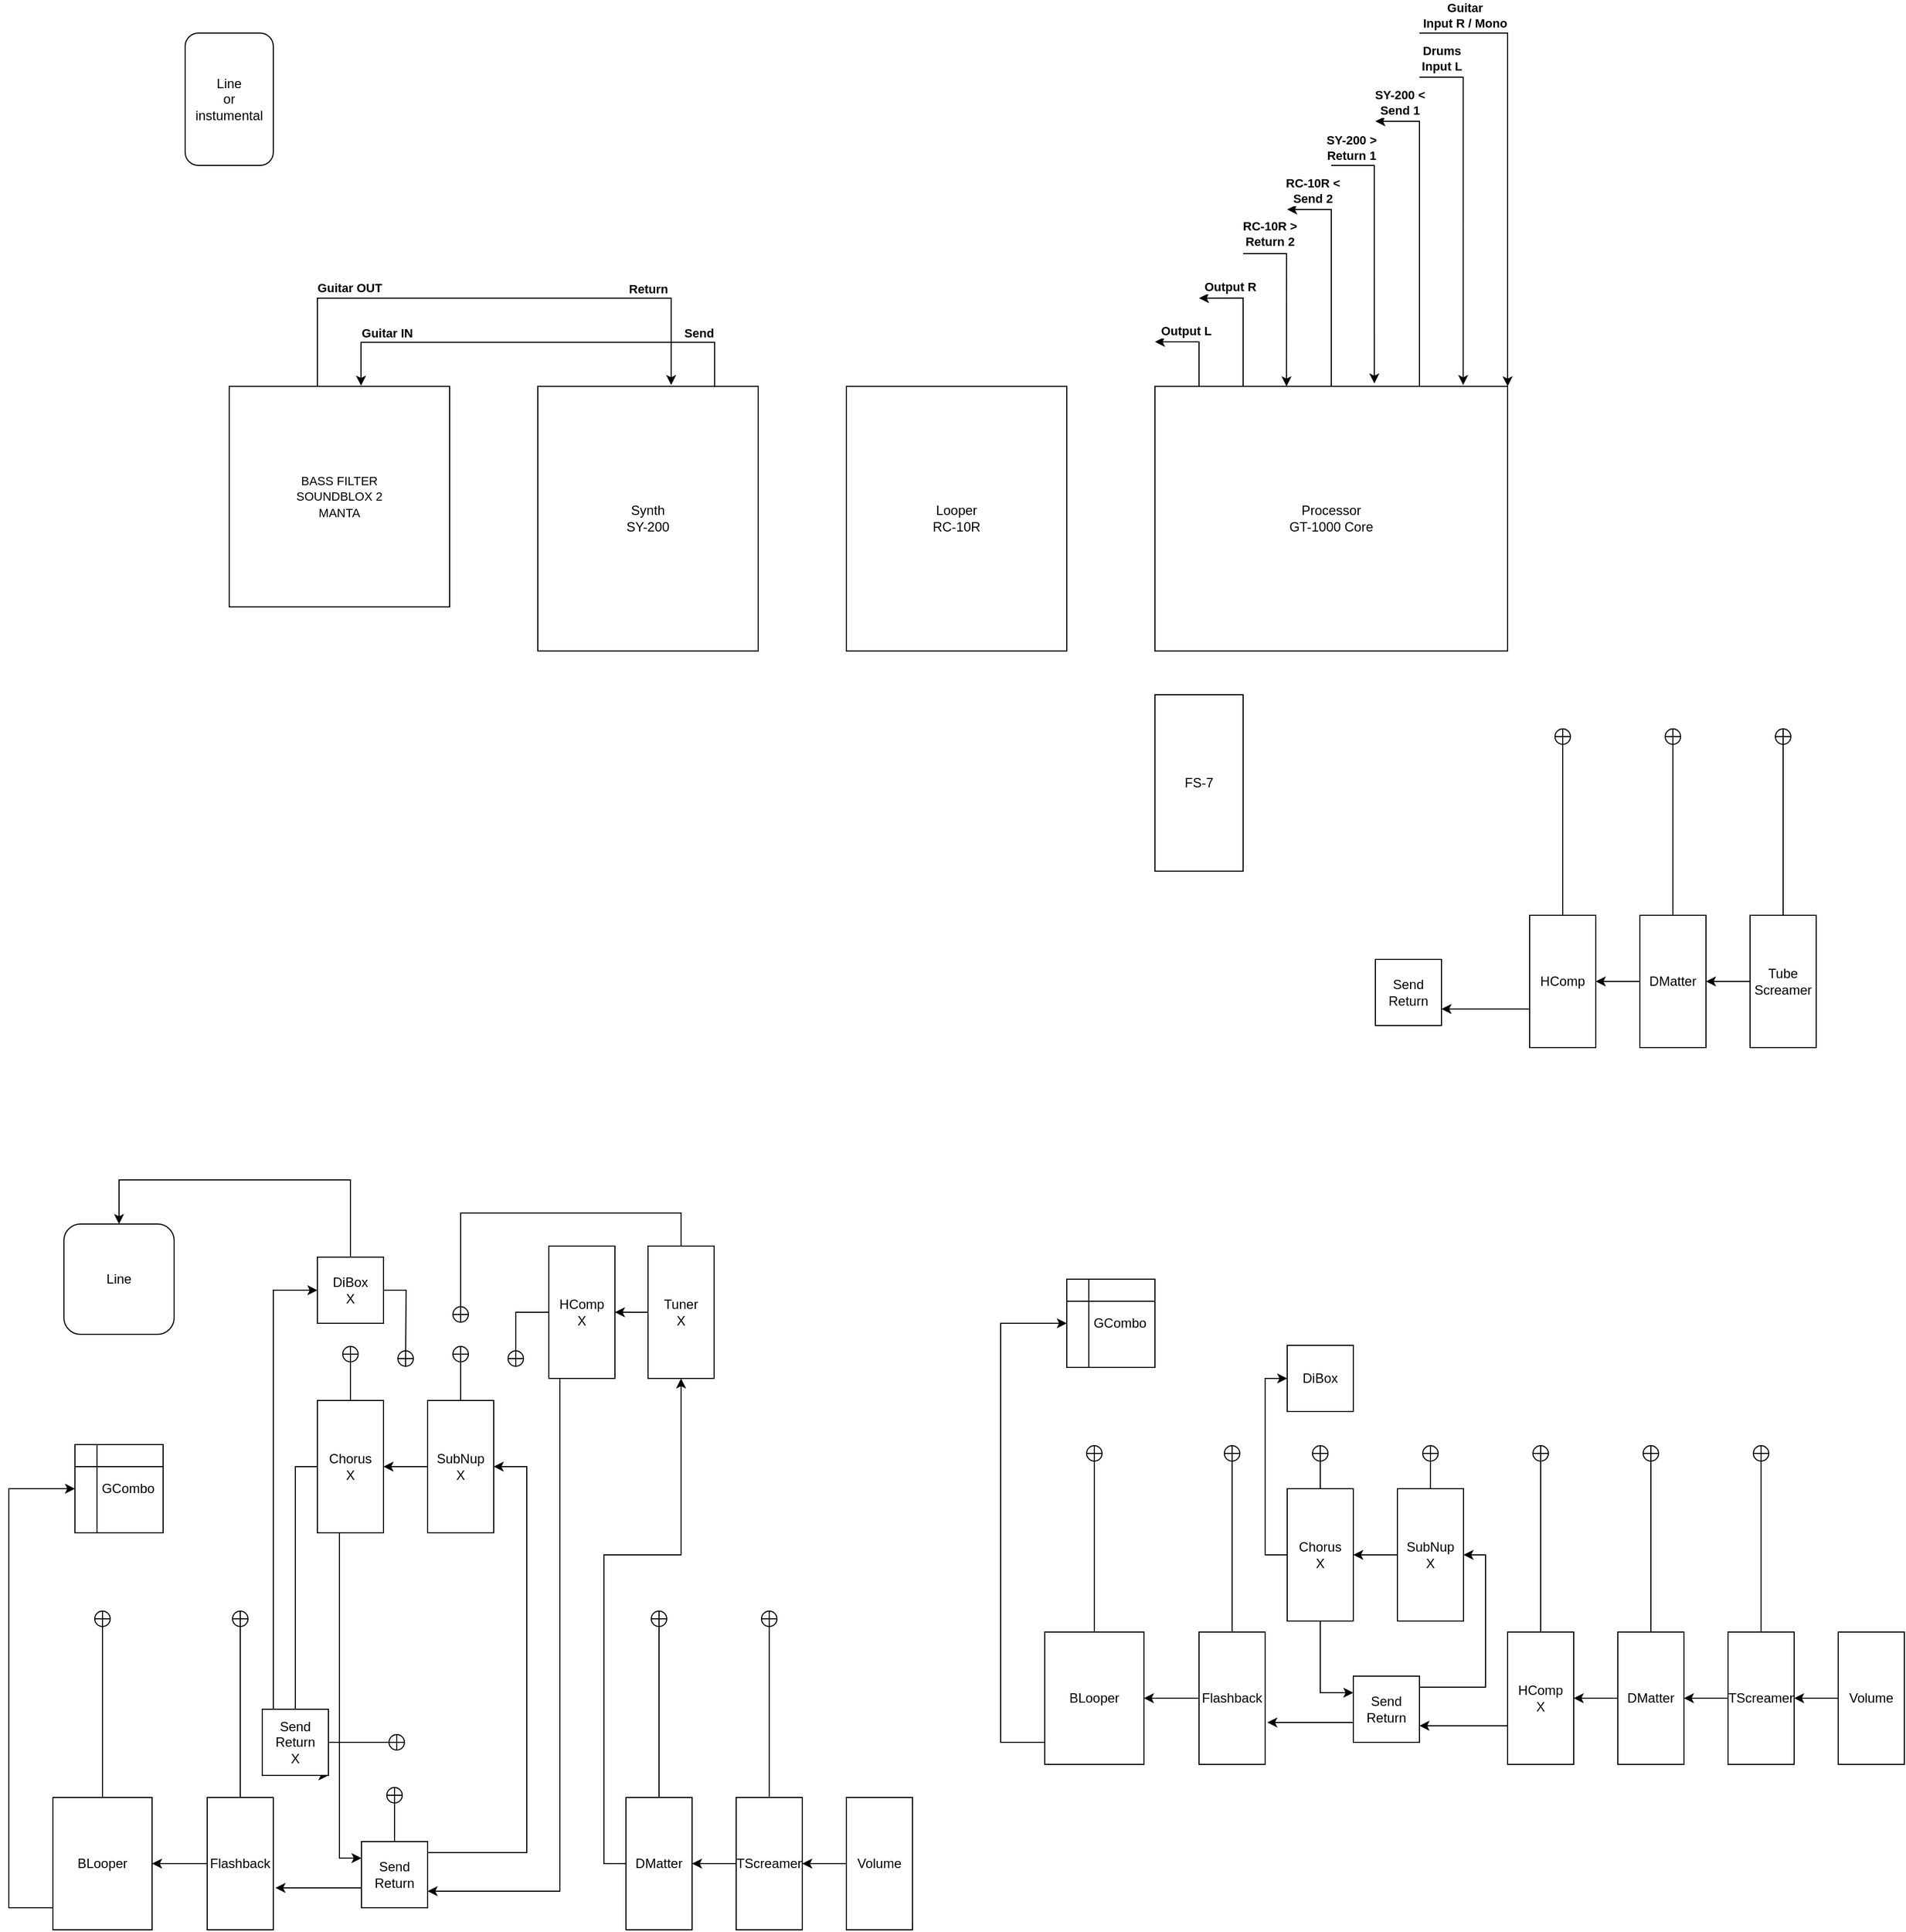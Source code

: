 <mxfile version="21.1.2" type="github">
  <diagram id="bpvqkjl4aAlvQeULc8f-" name="Page-1">
    <mxGraphModel dx="1768" dy="1049" grid="1" gridSize="10" guides="1" tooltips="1" connect="1" arrows="1" fold="1" page="1" pageScale="1" pageWidth="1920" pageHeight="1200" math="0" shadow="0">
      <root>
        <mxCell id="0" />
        <mxCell id="1" parent="0" />
        <mxCell id="TJ2ZDpxeR_JlbvTuaroh-1" value="Synth&lt;br&gt;SY-200" style="rounded=0;whiteSpace=wrap;html=1;direction=south;" parent="1" vertex="1">
          <mxGeometry x="560" y="520.33" width="200" height="240" as="geometry" />
        </mxCell>
        <mxCell id="TJ2ZDpxeR_JlbvTuaroh-17" value="" style="edgeStyle=orthogonalEdgeStyle;rounded=0;orthogonalLoop=1;jettySize=auto;html=1;" parent="1" source="TJ2ZDpxeR_JlbvTuaroh-2" target="TJ2ZDpxeR_JlbvTuaroh-7" edge="1">
          <mxGeometry relative="1" as="geometry" />
        </mxCell>
        <mxCell id="TJ2ZDpxeR_JlbvTuaroh-33" style="edgeStyle=orthogonalEdgeStyle;rounded=0;orthogonalLoop=1;jettySize=auto;html=1;endArrow=circlePlus;endFill=0;" parent="1" source="TJ2ZDpxeR_JlbvTuaroh-2" edge="1">
          <mxGeometry relative="1" as="geometry">
            <mxPoint x="1690" y="830" as="targetPoint" />
            <Array as="points">
              <mxPoint x="1690" y="980" />
              <mxPoint x="1690" y="980" />
            </Array>
          </mxGeometry>
        </mxCell>
        <mxCell id="TJ2ZDpxeR_JlbvTuaroh-2" value="Tube&lt;br&gt;Screamer" style="rounded=0;whiteSpace=wrap;html=1;direction=south;" parent="1" vertex="1">
          <mxGeometry x="1660" y="1000" width="60" height="120" as="geometry" />
        </mxCell>
        <mxCell id="TJ2ZDpxeR_JlbvTuaroh-3" value="Looper&lt;br&gt;RC-10R" style="rounded=0;whiteSpace=wrap;html=1;direction=south;" parent="1" vertex="1">
          <mxGeometry x="840" y="520.33" width="200" height="240" as="geometry" />
        </mxCell>
        <mxCell id="TJ2ZDpxeR_JlbvTuaroh-4" value="Processor&lt;br&gt;GT-1000 Core" style="rounded=0;whiteSpace=wrap;html=1;direction=south;" parent="1" vertex="1">
          <mxGeometry x="1120" y="520.33" width="320" height="240" as="geometry" />
        </mxCell>
        <mxCell id="TJ2ZDpxeR_JlbvTuaroh-5" value="&lt;font style=&quot;font-size: 11px;&quot;&gt;BASS FILTER&lt;br&gt;SOUNDBLOX 2 &lt;br&gt;MANTA&lt;/font&gt;" style="rounded=0;whiteSpace=wrap;html=1;direction=south;" parent="1" vertex="1">
          <mxGeometry x="280" y="520.33" width="200" height="200" as="geometry" />
        </mxCell>
        <mxCell id="TJ2ZDpxeR_JlbvTuaroh-21" style="edgeStyle=orthogonalEdgeStyle;rounded=0;orthogonalLoop=1;jettySize=auto;html=1;entryX=0.75;entryY=0;entryDx=0;entryDy=0;" parent="1" source="TJ2ZDpxeR_JlbvTuaroh-6" target="TJ2ZDpxeR_JlbvTuaroh-13" edge="1">
          <mxGeometry relative="1" as="geometry">
            <Array as="points">
              <mxPoint x="1410" y="1085" />
              <mxPoint x="1410" y="1085" />
            </Array>
          </mxGeometry>
        </mxCell>
        <mxCell id="TJ2ZDpxeR_JlbvTuaroh-35" style="edgeStyle=orthogonalEdgeStyle;rounded=0;orthogonalLoop=1;jettySize=auto;html=1;endArrow=circlePlus;endFill=0;" parent="1" source="TJ2ZDpxeR_JlbvTuaroh-6" edge="1">
          <mxGeometry relative="1" as="geometry">
            <mxPoint x="1490" y="830" as="targetPoint" />
          </mxGeometry>
        </mxCell>
        <mxCell id="TJ2ZDpxeR_JlbvTuaroh-6" value="HComp" style="rounded=0;whiteSpace=wrap;html=1;direction=south;" parent="1" vertex="1">
          <mxGeometry x="1460" y="1000" width="60" height="120" as="geometry" />
        </mxCell>
        <mxCell id="TJ2ZDpxeR_JlbvTuaroh-34" style="edgeStyle=orthogonalEdgeStyle;rounded=0;orthogonalLoop=1;jettySize=auto;html=1;endArrow=circlePlus;endFill=0;" parent="1" source="TJ2ZDpxeR_JlbvTuaroh-7" edge="1">
          <mxGeometry relative="1" as="geometry">
            <mxPoint x="1590" y="830" as="targetPoint" />
          </mxGeometry>
        </mxCell>
        <mxCell id="TJ2ZDpxeR_JlbvTuaroh-7" value="DMatter" style="rounded=0;whiteSpace=wrap;html=1;direction=south;" parent="1" vertex="1">
          <mxGeometry x="1560" y="1000" width="60" height="120" as="geometry" />
        </mxCell>
        <mxCell id="TJ2ZDpxeR_JlbvTuaroh-8" value="FS-7" style="rounded=0;whiteSpace=wrap;html=1;direction=south;" parent="1" vertex="1">
          <mxGeometry x="1120" y="800" width="80" height="160" as="geometry" />
        </mxCell>
        <mxCell id="TJ2ZDpxeR_JlbvTuaroh-11" value="Line&lt;br&gt;or&lt;br&gt;instumental" style="rounded=1;whiteSpace=wrap;html=1;" parent="1" vertex="1">
          <mxGeometry x="240" y="200" width="80" height="120" as="geometry" />
        </mxCell>
        <mxCell id="TJ2ZDpxeR_JlbvTuaroh-13" value="Send&lt;br&gt;Return" style="rounded=0;whiteSpace=wrap;html=1;direction=south;" parent="1" vertex="1">
          <mxGeometry x="1320" y="1040" width="60" height="60" as="geometry" />
        </mxCell>
        <mxCell id="TJ2ZDpxeR_JlbvTuaroh-16" value="" style="edgeStyle=orthogonalEdgeStyle;rounded=0;orthogonalLoop=1;jettySize=auto;html=1;exitX=0.5;exitY=1;exitDx=0;exitDy=0;" parent="1" source="TJ2ZDpxeR_JlbvTuaroh-7" target="TJ2ZDpxeR_JlbvTuaroh-6" edge="1">
          <mxGeometry relative="1" as="geometry">
            <mxPoint x="1580" y="1080" as="sourcePoint" />
            <Array as="points">
              <mxPoint x="1540" y="1060" />
              <mxPoint x="1540" y="1060" />
            </Array>
          </mxGeometry>
        </mxCell>
        <mxCell id="TJ2ZDpxeR_JlbvTuaroh-44" style="edgeStyle=orthogonalEdgeStyle;rounded=0;orthogonalLoop=1;jettySize=auto;html=1;entryX=0.5;entryY=0;entryDx=0;entryDy=0;" parent="1" source="TJ2ZDpxeR_JlbvTuaroh-46" target="TJ2ZDpxeR_JlbvTuaroh-52" edge="1">
          <mxGeometry relative="1" as="geometry" />
        </mxCell>
        <mxCell id="TJ2ZDpxeR_JlbvTuaroh-45" style="edgeStyle=orthogonalEdgeStyle;rounded=0;orthogonalLoop=1;jettySize=auto;html=1;endArrow=circlePlus;endFill=0;" parent="1" source="TJ2ZDpxeR_JlbvTuaroh-46" edge="1">
          <mxGeometry relative="1" as="geometry">
            <mxPoint x="1190" y="1480" as="targetPoint" />
          </mxGeometry>
        </mxCell>
        <mxCell id="TJ2ZDpxeR_JlbvTuaroh-46" value="Flashback" style="rounded=0;whiteSpace=wrap;html=1;direction=south;" parent="1" vertex="1">
          <mxGeometry x="1160" y="1650" width="60" height="120" as="geometry" />
        </mxCell>
        <mxCell id="TJ2ZDpxeR_JlbvTuaroh-47" value="" style="edgeStyle=orthogonalEdgeStyle;rounded=0;orthogonalLoop=1;jettySize=auto;html=1;" parent="1" source="TJ2ZDpxeR_JlbvTuaroh-49" target="TJ2ZDpxeR_JlbvTuaroh-65" edge="1">
          <mxGeometry relative="1" as="geometry" />
        </mxCell>
        <mxCell id="TJ2ZDpxeR_JlbvTuaroh-48" style="edgeStyle=orthogonalEdgeStyle;rounded=0;orthogonalLoop=1;jettySize=auto;html=1;endArrow=circlePlus;endFill=0;" parent="1" source="TJ2ZDpxeR_JlbvTuaroh-49" edge="1">
          <mxGeometry relative="1" as="geometry">
            <mxPoint x="1670" y="1480" as="targetPoint" />
            <Array as="points">
              <mxPoint x="1670" y="1480" />
            </Array>
          </mxGeometry>
        </mxCell>
        <mxCell id="TJ2ZDpxeR_JlbvTuaroh-49" value="TScreamer" style="rounded=0;whiteSpace=wrap;html=1;direction=south;" parent="1" vertex="1">
          <mxGeometry x="1640" y="1650" width="60" height="120" as="geometry" />
        </mxCell>
        <mxCell id="TJ2ZDpxeR_JlbvTuaroh-50" style="edgeStyle=orthogonalEdgeStyle;rounded=0;orthogonalLoop=1;jettySize=auto;html=1;endArrow=circlePlus;endFill=0;" parent="1" source="TJ2ZDpxeR_JlbvTuaroh-52" edge="1">
          <mxGeometry relative="1" as="geometry">
            <mxPoint x="1065" y="1480" as="targetPoint" />
          </mxGeometry>
        </mxCell>
        <mxCell id="TJ2ZDpxeR_JlbvTuaroh-51" style="edgeStyle=orthogonalEdgeStyle;rounded=0;orthogonalLoop=1;jettySize=auto;html=1;entryX=0;entryY=0.5;entryDx=0;entryDy=0;endArrow=classic;endFill=1;" parent="1" source="TJ2ZDpxeR_JlbvTuaroh-52" target="TJ2ZDpxeR_JlbvTuaroh-72" edge="1">
          <mxGeometry relative="1" as="geometry">
            <Array as="points">
              <mxPoint x="980" y="1750" />
              <mxPoint x="980" y="1370" />
            </Array>
          </mxGeometry>
        </mxCell>
        <mxCell id="TJ2ZDpxeR_JlbvTuaroh-52" value="BLooper" style="rounded=0;whiteSpace=wrap;html=1;direction=south;" parent="1" vertex="1">
          <mxGeometry x="1020" y="1650" width="90" height="120" as="geometry" />
        </mxCell>
        <mxCell id="TJ2ZDpxeR_JlbvTuaroh-53" style="edgeStyle=orthogonalEdgeStyle;rounded=0;orthogonalLoop=1;jettySize=auto;html=1;entryX=0.5;entryY=0;entryDx=0;entryDy=0;" parent="1" source="TJ2ZDpxeR_JlbvTuaroh-56" target="TJ2ZDpxeR_JlbvTuaroh-59" edge="1">
          <mxGeometry relative="1" as="geometry">
            <mxPoint x="1190" y="1870" as="targetPoint" />
            <Array as="points">
              <mxPoint x="1310" y="1580" />
              <mxPoint x="1310" y="1580" />
            </Array>
          </mxGeometry>
        </mxCell>
        <mxCell id="TJ2ZDpxeR_JlbvTuaroh-54" style="edgeStyle=orthogonalEdgeStyle;rounded=0;orthogonalLoop=1;jettySize=auto;html=1;entryX=0.5;entryY=1;entryDx=0;entryDy=0;exitX=0.5;exitY=1;exitDx=0;exitDy=0;" parent="1" source="TJ2ZDpxeR_JlbvTuaroh-59" target="TJ2ZDpxeR_JlbvTuaroh-70" edge="1">
          <mxGeometry relative="1" as="geometry">
            <Array as="points">
              <mxPoint x="1220" y="1580" />
              <mxPoint x="1220" y="1420" />
            </Array>
          </mxGeometry>
        </mxCell>
        <mxCell id="TJ2ZDpxeR_JlbvTuaroh-55" style="edgeStyle=orthogonalEdgeStyle;rounded=0;orthogonalLoop=1;jettySize=auto;html=1;exitX=0;exitY=0.5;exitDx=0;exitDy=0;endArrow=circlePlus;endFill=0;" parent="1" source="TJ2ZDpxeR_JlbvTuaroh-56" edge="1">
          <mxGeometry relative="1" as="geometry">
            <mxPoint x="1370" y="1480" as="targetPoint" />
          </mxGeometry>
        </mxCell>
        <mxCell id="TJ2ZDpxeR_JlbvTuaroh-56" value="SubNup&lt;br&gt;X" style="rounded=0;whiteSpace=wrap;html=1;direction=south;" parent="1" vertex="1">
          <mxGeometry x="1340" y="1520" width="60" height="120" as="geometry" />
        </mxCell>
        <mxCell id="TJ2ZDpxeR_JlbvTuaroh-57" style="edgeStyle=orthogonalEdgeStyle;rounded=0;orthogonalLoop=1;jettySize=auto;html=1;entryX=0.25;entryY=1;entryDx=0;entryDy=0;" parent="1" source="TJ2ZDpxeR_JlbvTuaroh-59" target="TJ2ZDpxeR_JlbvTuaroh-75" edge="1">
          <mxGeometry relative="1" as="geometry" />
        </mxCell>
        <mxCell id="TJ2ZDpxeR_JlbvTuaroh-58" style="edgeStyle=orthogonalEdgeStyle;rounded=0;orthogonalLoop=1;jettySize=auto;html=1;endArrow=circlePlus;endFill=0;" parent="1" source="TJ2ZDpxeR_JlbvTuaroh-59" edge="1">
          <mxGeometry relative="1" as="geometry">
            <mxPoint x="1270" y="1480" as="targetPoint" />
          </mxGeometry>
        </mxCell>
        <mxCell id="TJ2ZDpxeR_JlbvTuaroh-59" value="Chorus&lt;br&gt;X" style="rounded=0;whiteSpace=wrap;html=1;direction=south;" parent="1" vertex="1">
          <mxGeometry x="1240" y="1520" width="60" height="120" as="geometry" />
        </mxCell>
        <mxCell id="TJ2ZDpxeR_JlbvTuaroh-60" style="edgeStyle=orthogonalEdgeStyle;rounded=0;orthogonalLoop=1;jettySize=auto;html=1;entryX=0.75;entryY=0;entryDx=0;entryDy=0;" parent="1" source="TJ2ZDpxeR_JlbvTuaroh-62" target="TJ2ZDpxeR_JlbvTuaroh-75" edge="1">
          <mxGeometry relative="1" as="geometry">
            <Array as="points">
              <mxPoint x="1390" y="1735" />
              <mxPoint x="1390" y="1735" />
            </Array>
          </mxGeometry>
        </mxCell>
        <mxCell id="TJ2ZDpxeR_JlbvTuaroh-61" style="edgeStyle=orthogonalEdgeStyle;rounded=0;orthogonalLoop=1;jettySize=auto;html=1;endArrow=circlePlus;endFill=0;" parent="1" source="TJ2ZDpxeR_JlbvTuaroh-62" edge="1">
          <mxGeometry relative="1" as="geometry">
            <mxPoint x="1470" y="1480" as="targetPoint" />
          </mxGeometry>
        </mxCell>
        <mxCell id="TJ2ZDpxeR_JlbvTuaroh-62" value="HComp&lt;br&gt;X" style="rounded=0;whiteSpace=wrap;html=1;direction=south;" parent="1" vertex="1">
          <mxGeometry x="1440" y="1650" width="60" height="120" as="geometry" />
        </mxCell>
        <mxCell id="TJ2ZDpxeR_JlbvTuaroh-64" style="edgeStyle=orthogonalEdgeStyle;rounded=0;orthogonalLoop=1;jettySize=auto;html=1;endArrow=circlePlus;endFill=0;" parent="1" source="TJ2ZDpxeR_JlbvTuaroh-65" edge="1">
          <mxGeometry relative="1" as="geometry">
            <mxPoint x="1570" y="1480" as="targetPoint" />
          </mxGeometry>
        </mxCell>
        <mxCell id="TJ2ZDpxeR_JlbvTuaroh-65" value="DMatter" style="rounded=0;whiteSpace=wrap;html=1;direction=south;" parent="1" vertex="1">
          <mxGeometry x="1540" y="1650" width="60" height="120" as="geometry" />
        </mxCell>
        <mxCell id="TJ2ZDpxeR_JlbvTuaroh-66" style="edgeStyle=orthogonalEdgeStyle;rounded=0;orthogonalLoop=1;jettySize=auto;html=1;entryX=0.5;entryY=0;entryDx=0;entryDy=0;" parent="1" source="TJ2ZDpxeR_JlbvTuaroh-67" target="TJ2ZDpxeR_JlbvTuaroh-49" edge="1">
          <mxGeometry relative="1" as="geometry">
            <Array as="points">
              <mxPoint x="1720" y="1710" />
              <mxPoint x="1720" y="1710" />
            </Array>
            <mxPoint x="1620" y="1735" as="targetPoint" />
          </mxGeometry>
        </mxCell>
        <mxCell id="TJ2ZDpxeR_JlbvTuaroh-67" value="Volume" style="rounded=0;whiteSpace=wrap;html=1;direction=south;" parent="1" vertex="1">
          <mxGeometry x="1740" y="1650" width="60" height="120" as="geometry" />
        </mxCell>
        <mxCell id="TJ2ZDpxeR_JlbvTuaroh-70" value="DiBox" style="rounded=0;whiteSpace=wrap;html=1;direction=south;" parent="1" vertex="1">
          <mxGeometry x="1240" y="1390" width="60" height="60" as="geometry" />
        </mxCell>
        <mxCell id="TJ2ZDpxeR_JlbvTuaroh-72" value="&amp;nbsp; &amp;nbsp; &amp;nbsp;GCombo" style="shape=internalStorage;whiteSpace=wrap;html=1;backgroundOutline=1;" parent="1" vertex="1">
          <mxGeometry x="1040" y="1330" width="80" height="80" as="geometry" />
        </mxCell>
        <mxCell id="TJ2ZDpxeR_JlbvTuaroh-73" style="edgeStyle=orthogonalEdgeStyle;rounded=0;orthogonalLoop=1;jettySize=auto;html=1;entryX=0.5;entryY=0;entryDx=0;entryDy=0;" parent="1" source="TJ2ZDpxeR_JlbvTuaroh-75" target="TJ2ZDpxeR_JlbvTuaroh-56" edge="1">
          <mxGeometry relative="1" as="geometry">
            <Array as="points">
              <mxPoint x="1420" y="1700" />
              <mxPoint x="1420" y="1580" />
            </Array>
          </mxGeometry>
        </mxCell>
        <mxCell id="TJ2ZDpxeR_JlbvTuaroh-74" style="edgeStyle=orthogonalEdgeStyle;rounded=0;orthogonalLoop=1;jettySize=auto;html=1;entryX=0.683;entryY=-0.033;entryDx=0;entryDy=0;entryPerimeter=0;" parent="1" source="TJ2ZDpxeR_JlbvTuaroh-75" target="TJ2ZDpxeR_JlbvTuaroh-46" edge="1">
          <mxGeometry relative="1" as="geometry">
            <mxPoint x="1240" y="1720" as="targetPoint" />
            <Array as="points">
              <mxPoint x="1280" y="1732" />
              <mxPoint x="1280" y="1732" />
            </Array>
          </mxGeometry>
        </mxCell>
        <mxCell id="TJ2ZDpxeR_JlbvTuaroh-75" value="Send&lt;br&gt;Return" style="rounded=0;whiteSpace=wrap;html=1;direction=south;" parent="1" vertex="1">
          <mxGeometry x="1300" y="1690" width="60" height="60" as="geometry" />
        </mxCell>
        <mxCell id="TJ2ZDpxeR_JlbvTuaroh-76" value="" style="edgeStyle=orthogonalEdgeStyle;rounded=0;orthogonalLoop=1;jettySize=auto;html=1;exitX=0.5;exitY=1;exitDx=0;exitDy=0;" parent="1" source="TJ2ZDpxeR_JlbvTuaroh-65" target="TJ2ZDpxeR_JlbvTuaroh-62" edge="1">
          <mxGeometry relative="1" as="geometry">
            <Array as="points">
              <mxPoint x="1530" y="1710" />
              <mxPoint x="1530" y="1710" />
            </Array>
            <mxPoint x="1560" y="1730" as="sourcePoint" />
          </mxGeometry>
        </mxCell>
        <mxCell id="TJ2ZDpxeR_JlbvTuaroh-79" style="edgeStyle=orthogonalEdgeStyle;rounded=0;orthogonalLoop=1;jettySize=auto;html=1;entryX=0.5;entryY=0;entryDx=0;entryDy=0;" parent="1" source="TJ2ZDpxeR_JlbvTuaroh-81" target="TJ2ZDpxeR_JlbvTuaroh-87" edge="1">
          <mxGeometry relative="1" as="geometry" />
        </mxCell>
        <mxCell id="TJ2ZDpxeR_JlbvTuaroh-80" style="edgeStyle=orthogonalEdgeStyle;rounded=0;orthogonalLoop=1;jettySize=auto;html=1;endArrow=circlePlus;endFill=0;" parent="1" source="TJ2ZDpxeR_JlbvTuaroh-81" edge="1">
          <mxGeometry relative="1" as="geometry">
            <mxPoint x="290" y="1630" as="targetPoint" />
          </mxGeometry>
        </mxCell>
        <mxCell id="TJ2ZDpxeR_JlbvTuaroh-81" value="Flashback" style="rounded=0;whiteSpace=wrap;html=1;direction=south;" parent="1" vertex="1">
          <mxGeometry x="260" y="1800" width="60" height="120" as="geometry" />
        </mxCell>
        <mxCell id="TJ2ZDpxeR_JlbvTuaroh-82" value="" style="edgeStyle=orthogonalEdgeStyle;rounded=0;orthogonalLoop=1;jettySize=auto;html=1;" parent="1" source="TJ2ZDpxeR_JlbvTuaroh-84" target="TJ2ZDpxeR_JlbvTuaroh-99" edge="1">
          <mxGeometry relative="1" as="geometry" />
        </mxCell>
        <mxCell id="TJ2ZDpxeR_JlbvTuaroh-83" style="edgeStyle=orthogonalEdgeStyle;rounded=0;orthogonalLoop=1;jettySize=auto;html=1;endArrow=circlePlus;endFill=0;" parent="1" source="TJ2ZDpxeR_JlbvTuaroh-84" edge="1">
          <mxGeometry relative="1" as="geometry">
            <mxPoint x="770" y="1630" as="targetPoint" />
            <Array as="points">
              <mxPoint x="770" y="1630" />
            </Array>
          </mxGeometry>
        </mxCell>
        <mxCell id="TJ2ZDpxeR_JlbvTuaroh-84" value="TScreamer" style="rounded=0;whiteSpace=wrap;html=1;direction=south;" parent="1" vertex="1">
          <mxGeometry x="740" y="1800" width="60" height="120" as="geometry" />
        </mxCell>
        <mxCell id="TJ2ZDpxeR_JlbvTuaroh-85" style="edgeStyle=orthogonalEdgeStyle;rounded=0;orthogonalLoop=1;jettySize=auto;html=1;endArrow=circlePlus;endFill=0;" parent="1" source="TJ2ZDpxeR_JlbvTuaroh-87" edge="1">
          <mxGeometry relative="1" as="geometry">
            <mxPoint x="165" y="1630" as="targetPoint" />
          </mxGeometry>
        </mxCell>
        <mxCell id="TJ2ZDpxeR_JlbvTuaroh-86" style="edgeStyle=orthogonalEdgeStyle;rounded=0;orthogonalLoop=1;jettySize=auto;html=1;entryX=0;entryY=0.5;entryDx=0;entryDy=0;endArrow=classic;endFill=1;" parent="1" source="TJ2ZDpxeR_JlbvTuaroh-87" target="TJ2ZDpxeR_JlbvTuaroh-103" edge="1">
          <mxGeometry relative="1" as="geometry">
            <Array as="points">
              <mxPoint x="80" y="1900" />
              <mxPoint x="80" y="1520" />
            </Array>
          </mxGeometry>
        </mxCell>
        <mxCell id="TJ2ZDpxeR_JlbvTuaroh-87" value="BLooper" style="rounded=0;whiteSpace=wrap;html=1;direction=south;" parent="1" vertex="1">
          <mxGeometry x="120" y="1800" width="90" height="120" as="geometry" />
        </mxCell>
        <mxCell id="TJ2ZDpxeR_JlbvTuaroh-88" style="edgeStyle=orthogonalEdgeStyle;rounded=0;orthogonalLoop=1;jettySize=auto;html=1;entryX=0.5;entryY=0;entryDx=0;entryDy=0;" parent="1" source="TJ2ZDpxeR_JlbvTuaroh-91" target="TJ2ZDpxeR_JlbvTuaroh-94" edge="1">
          <mxGeometry relative="1" as="geometry">
            <mxPoint x="310" y="1790" as="targetPoint" />
            <Array as="points">
              <mxPoint x="430" y="1500" />
              <mxPoint x="430" y="1500" />
            </Array>
          </mxGeometry>
        </mxCell>
        <mxCell id="TJ2ZDpxeR_JlbvTuaroh-89" style="edgeStyle=orthogonalEdgeStyle;rounded=0;orthogonalLoop=1;jettySize=auto;html=1;entryX=1;entryY=0;entryDx=0;entryDy=0;exitX=0.5;exitY=1;exitDx=0;exitDy=0;" parent="1" source="TJ2ZDpxeR_JlbvTuaroh-94" target="TJ2ZDpxeR_JlbvTuaroh-111" edge="1">
          <mxGeometry relative="1" as="geometry">
            <Array as="points">
              <mxPoint x="340" y="1500" />
            </Array>
          </mxGeometry>
        </mxCell>
        <mxCell id="TJ2ZDpxeR_JlbvTuaroh-90" style="edgeStyle=orthogonalEdgeStyle;rounded=0;orthogonalLoop=1;jettySize=auto;html=1;exitX=0;exitY=0.5;exitDx=0;exitDy=0;endArrow=circlePlus;endFill=0;" parent="1" source="TJ2ZDpxeR_JlbvTuaroh-91" edge="1">
          <mxGeometry relative="1" as="geometry">
            <mxPoint x="490" y="1390" as="targetPoint" />
            <Array as="points">
              <mxPoint x="490" y="1400" />
              <mxPoint x="490" y="1400" />
            </Array>
          </mxGeometry>
        </mxCell>
        <mxCell id="TJ2ZDpxeR_JlbvTuaroh-91" value="SubNup&lt;br&gt;X" style="rounded=0;whiteSpace=wrap;html=1;direction=south;" parent="1" vertex="1">
          <mxGeometry x="460" y="1440" width="60" height="120" as="geometry" />
        </mxCell>
        <mxCell id="TJ2ZDpxeR_JlbvTuaroh-92" style="edgeStyle=orthogonalEdgeStyle;rounded=0;orthogonalLoop=1;jettySize=auto;html=1;entryX=0.25;entryY=1;entryDx=0;entryDy=0;" parent="1" source="TJ2ZDpxeR_JlbvTuaroh-94" target="TJ2ZDpxeR_JlbvTuaroh-106" edge="1">
          <mxGeometry relative="1" as="geometry">
            <Array as="points">
              <mxPoint x="380" y="1855" />
            </Array>
          </mxGeometry>
        </mxCell>
        <mxCell id="TJ2ZDpxeR_JlbvTuaroh-93" style="edgeStyle=orthogonalEdgeStyle;rounded=0;orthogonalLoop=1;jettySize=auto;html=1;endArrow=circlePlus;endFill=0;" parent="1" source="TJ2ZDpxeR_JlbvTuaroh-94" edge="1">
          <mxGeometry relative="1" as="geometry">
            <mxPoint x="390" y="1390" as="targetPoint" />
            <Array as="points">
              <mxPoint x="390" y="1400" />
              <mxPoint x="390" y="1400" />
            </Array>
          </mxGeometry>
        </mxCell>
        <mxCell id="TJ2ZDpxeR_JlbvTuaroh-94" value="Chorus&lt;br&gt;X" style="rounded=0;whiteSpace=wrap;html=1;direction=south;" parent="1" vertex="1">
          <mxGeometry x="360" y="1440" width="60" height="120" as="geometry" />
        </mxCell>
        <mxCell id="TJ2ZDpxeR_JlbvTuaroh-95" style="edgeStyle=orthogonalEdgeStyle;rounded=0;orthogonalLoop=1;jettySize=auto;html=1;entryX=0.75;entryY=0;entryDx=0;entryDy=0;" parent="1" source="TJ2ZDpxeR_JlbvTuaroh-97" target="TJ2ZDpxeR_JlbvTuaroh-106" edge="1">
          <mxGeometry relative="1" as="geometry">
            <Array as="points">
              <mxPoint x="580" y="1885" />
            </Array>
          </mxGeometry>
        </mxCell>
        <mxCell id="TJ2ZDpxeR_JlbvTuaroh-96" style="edgeStyle=orthogonalEdgeStyle;rounded=0;orthogonalLoop=1;jettySize=auto;html=1;endArrow=circlePlus;endFill=0;" parent="1" source="TJ2ZDpxeR_JlbvTuaroh-97" edge="1">
          <mxGeometry relative="1" as="geometry">
            <mxPoint x="540" y="1410" as="targetPoint" />
            <Array as="points">
              <mxPoint x="540" y="1360" />
            </Array>
          </mxGeometry>
        </mxCell>
        <mxCell id="TJ2ZDpxeR_JlbvTuaroh-97" value="HComp&lt;br&gt;X" style="rounded=0;whiteSpace=wrap;html=1;direction=south;" parent="1" vertex="1">
          <mxGeometry x="570" y="1300" width="60" height="120" as="geometry" />
        </mxCell>
        <mxCell id="TJ2ZDpxeR_JlbvTuaroh-98" style="edgeStyle=orthogonalEdgeStyle;rounded=0;orthogonalLoop=1;jettySize=auto;html=1;endArrow=circlePlus;endFill=0;" parent="1" source="TJ2ZDpxeR_JlbvTuaroh-99" edge="1">
          <mxGeometry relative="1" as="geometry">
            <mxPoint x="670" y="1630" as="targetPoint" />
          </mxGeometry>
        </mxCell>
        <mxCell id="TJ2ZDpxeR_JlbvTuaroh-99" value="DMatter" style="rounded=0;whiteSpace=wrap;html=1;direction=south;" parent="1" vertex="1">
          <mxGeometry x="640" y="1800" width="60" height="120" as="geometry" />
        </mxCell>
        <mxCell id="TJ2ZDpxeR_JlbvTuaroh-100" style="edgeStyle=orthogonalEdgeStyle;rounded=0;orthogonalLoop=1;jettySize=auto;html=1;entryX=0.5;entryY=0;entryDx=0;entryDy=0;" parent="1" source="TJ2ZDpxeR_JlbvTuaroh-101" target="TJ2ZDpxeR_JlbvTuaroh-84" edge="1">
          <mxGeometry relative="1" as="geometry">
            <Array as="points">
              <mxPoint x="820" y="1860" />
              <mxPoint x="820" y="1860" />
            </Array>
            <mxPoint x="720" y="1885" as="targetPoint" />
          </mxGeometry>
        </mxCell>
        <mxCell id="TJ2ZDpxeR_JlbvTuaroh-101" value="Volume" style="rounded=0;whiteSpace=wrap;html=1;direction=south;" parent="1" vertex="1">
          <mxGeometry x="840" y="1800" width="60" height="120" as="geometry" />
        </mxCell>
        <mxCell id="TJ2ZDpxeR_JlbvTuaroh-108" style="edgeStyle=orthogonalEdgeStyle;rounded=0;orthogonalLoop=1;jettySize=auto;html=1;endArrow=circlePlus;endFill=0;" parent="1" source="TJ2ZDpxeR_JlbvTuaroh-102" edge="1">
          <mxGeometry relative="1" as="geometry">
            <mxPoint x="440" y="1410" as="targetPoint" />
          </mxGeometry>
        </mxCell>
        <mxCell id="TJ2ZDpxeR_JlbvTuaroh-110" style="edgeStyle=orthogonalEdgeStyle;rounded=0;orthogonalLoop=1;jettySize=auto;html=1;endArrow=classic;endFill=1;" parent="1" source="TJ2ZDpxeR_JlbvTuaroh-102" target="TJ2ZDpxeR_JlbvTuaroh-109" edge="1">
          <mxGeometry relative="1" as="geometry">
            <Array as="points">
              <mxPoint x="390" y="1240" />
              <mxPoint x="180" y="1240" />
            </Array>
          </mxGeometry>
        </mxCell>
        <mxCell id="TJ2ZDpxeR_JlbvTuaroh-102" value="DiBox&lt;br&gt;X" style="rounded=0;whiteSpace=wrap;html=1;direction=south;" parent="1" vertex="1">
          <mxGeometry x="360" y="1310" width="60" height="60" as="geometry" />
        </mxCell>
        <mxCell id="TJ2ZDpxeR_JlbvTuaroh-103" value="&amp;nbsp; &amp;nbsp; &amp;nbsp;GCombo" style="shape=internalStorage;whiteSpace=wrap;html=1;backgroundOutline=1;" parent="1" vertex="1">
          <mxGeometry x="140" y="1480" width="80" height="80" as="geometry" />
        </mxCell>
        <mxCell id="TJ2ZDpxeR_JlbvTuaroh-104" style="edgeStyle=orthogonalEdgeStyle;rounded=0;orthogonalLoop=1;jettySize=auto;html=1;entryX=0.5;entryY=0;entryDx=0;entryDy=0;" parent="1" source="TJ2ZDpxeR_JlbvTuaroh-106" target="TJ2ZDpxeR_JlbvTuaroh-91" edge="1">
          <mxGeometry relative="1" as="geometry">
            <Array as="points">
              <mxPoint x="550" y="1850" />
              <mxPoint x="550" y="1500" />
            </Array>
          </mxGeometry>
        </mxCell>
        <mxCell id="TJ2ZDpxeR_JlbvTuaroh-105" style="edgeStyle=orthogonalEdgeStyle;rounded=0;orthogonalLoop=1;jettySize=auto;html=1;entryX=0.683;entryY=-0.033;entryDx=0;entryDy=0;entryPerimeter=0;" parent="1" source="TJ2ZDpxeR_JlbvTuaroh-106" target="TJ2ZDpxeR_JlbvTuaroh-81" edge="1">
          <mxGeometry relative="1" as="geometry">
            <mxPoint x="340" y="1870" as="targetPoint" />
            <Array as="points">
              <mxPoint x="380" y="1882" />
              <mxPoint x="380" y="1882" />
            </Array>
          </mxGeometry>
        </mxCell>
        <mxCell id="TJ2ZDpxeR_JlbvTuaroh-118" style="edgeStyle=orthogonalEdgeStyle;rounded=0;orthogonalLoop=1;jettySize=auto;html=1;endArrow=circlePlus;endFill=0;" parent="1" source="TJ2ZDpxeR_JlbvTuaroh-106" edge="1">
          <mxGeometry relative="1" as="geometry">
            <mxPoint x="430" y="1790" as="targetPoint" />
          </mxGeometry>
        </mxCell>
        <mxCell id="TJ2ZDpxeR_JlbvTuaroh-106" value="Send&lt;br&gt;Return" style="rounded=0;whiteSpace=wrap;html=1;direction=south;" parent="1" vertex="1">
          <mxGeometry x="400" y="1840" width="60" height="60" as="geometry" />
        </mxCell>
        <mxCell id="TJ2ZDpxeR_JlbvTuaroh-107" value="" style="edgeStyle=orthogonalEdgeStyle;rounded=0;orthogonalLoop=1;jettySize=auto;html=1;exitX=0.5;exitY=1;exitDx=0;exitDy=0;entryX=1;entryY=0.5;entryDx=0;entryDy=0;" parent="1" source="TJ2ZDpxeR_JlbvTuaroh-99" target="TJ2ZDpxeR_JlbvTuaroh-114" edge="1">
          <mxGeometry relative="1" as="geometry">
            <Array as="points">
              <mxPoint x="620" y="1860" />
              <mxPoint x="620" y="1580" />
              <mxPoint x="690" y="1580" />
            </Array>
            <mxPoint x="660" y="1880" as="sourcePoint" />
          </mxGeometry>
        </mxCell>
        <mxCell id="TJ2ZDpxeR_JlbvTuaroh-109" value="Line" style="rounded=1;whiteSpace=wrap;html=1;" parent="1" vertex="1">
          <mxGeometry x="130" y="1280" width="100" height="100" as="geometry" />
        </mxCell>
        <mxCell id="TJ2ZDpxeR_JlbvTuaroh-113" style="edgeStyle=orthogonalEdgeStyle;rounded=0;orthogonalLoop=1;jettySize=auto;html=1;entryX=0.5;entryY=1;entryDx=0;entryDy=0;endArrow=classic;endFill=1;" parent="1" source="TJ2ZDpxeR_JlbvTuaroh-111" target="TJ2ZDpxeR_JlbvTuaroh-102" edge="1">
          <mxGeometry relative="1" as="geometry">
            <Array as="points">
              <mxPoint x="320" y="1340" />
            </Array>
          </mxGeometry>
        </mxCell>
        <mxCell id="TJ2ZDpxeR_JlbvTuaroh-117" style="edgeStyle=orthogonalEdgeStyle;rounded=0;orthogonalLoop=1;jettySize=auto;html=1;endArrow=circlePlus;endFill=0;" parent="1" source="TJ2ZDpxeR_JlbvTuaroh-111" edge="1">
          <mxGeometry relative="1" as="geometry">
            <mxPoint x="440" y="1750" as="targetPoint" />
          </mxGeometry>
        </mxCell>
        <mxCell id="TJ2ZDpxeR_JlbvTuaroh-111" value="Send&lt;br&gt;Return&lt;br&gt;X" style="rounded=0;whiteSpace=wrap;html=1;direction=south;" parent="1" vertex="1">
          <mxGeometry x="310" y="1720" width="60" height="60" as="geometry" />
        </mxCell>
        <mxCell id="TJ2ZDpxeR_JlbvTuaroh-115" style="edgeStyle=orthogonalEdgeStyle;rounded=0;orthogonalLoop=1;jettySize=auto;html=1;endArrow=circlePlus;endFill=0;" parent="1" source="TJ2ZDpxeR_JlbvTuaroh-114" edge="1">
          <mxGeometry relative="1" as="geometry">
            <mxPoint x="490" y="1370" as="targetPoint" />
            <Array as="points">
              <mxPoint x="690" y="1270" />
              <mxPoint x="490" y="1270" />
            </Array>
          </mxGeometry>
        </mxCell>
        <mxCell id="TJ2ZDpxeR_JlbvTuaroh-116" style="edgeStyle=orthogonalEdgeStyle;rounded=0;orthogonalLoop=1;jettySize=auto;html=1;entryX=0.5;entryY=0;entryDx=0;entryDy=0;endArrow=classic;endFill=1;" parent="1" source="TJ2ZDpxeR_JlbvTuaroh-114" target="TJ2ZDpxeR_JlbvTuaroh-97" edge="1">
          <mxGeometry relative="1" as="geometry" />
        </mxCell>
        <mxCell id="TJ2ZDpxeR_JlbvTuaroh-114" value="Tuner&lt;br&gt;X" style="rounded=0;whiteSpace=wrap;html=1;direction=south;" parent="1" vertex="1">
          <mxGeometry x="660" y="1300" width="60" height="120" as="geometry" />
        </mxCell>
        <mxCell id="WjwRCT6rlRidc7vFXRVV-7" value="" style="edgeStyle=orthogonalEdgeStyle;rounded=0;orthogonalLoop=1;jettySize=auto;fontSize=12;html=1;horizontal=0;exitX=0;exitY=0.5;exitDx=0;exitDy=0;" parent="1" source="TJ2ZDpxeR_JlbvTuaroh-4" edge="1">
          <mxGeometry relative="1" as="geometry">
            <mxPoint x="770" y="530.33" as="sourcePoint" />
            <mxPoint x="1240" y="360" as="targetPoint" />
            <Array as="points">
              <mxPoint x="1280" y="360" />
            </Array>
          </mxGeometry>
        </mxCell>
        <mxCell id="WjwRCT6rlRidc7vFXRVV-36" value="&lt;b&gt;RC-10R &amp;lt;&lt;br&gt;Send 2&lt;/b&gt;" style="edgeLabel;html=1;align=center;verticalAlign=middle;resizable=0;points=[];" parent="WjwRCT6rlRidc7vFXRVV-7" vertex="1" connectable="0">
          <mxGeometry x="-0.128" y="-1" relative="1" as="geometry">
            <mxPoint x="-18" y="-90" as="offset" />
          </mxGeometry>
        </mxCell>
        <mxCell id="WjwRCT6rlRidc7vFXRVV-4" value="" style="edgeStyle=orthogonalEdgeStyle;rounded=0;orthogonalLoop=1;jettySize=auto;fontSize=12;html=1;horizontal=0;entryX=0;entryY=0.627;entryDx=0;entryDy=0;entryPerimeter=0;" parent="1" target="TJ2ZDpxeR_JlbvTuaroh-4" edge="1">
          <mxGeometry relative="1" as="geometry">
            <mxPoint x="1200" y="400" as="sourcePoint" />
            <mxPoint x="840" y="380.33" as="targetPoint" />
            <Array as="points">
              <mxPoint x="1239" y="400" />
            </Array>
          </mxGeometry>
        </mxCell>
        <mxCell id="WjwRCT6rlRidc7vFXRVV-5" value="RC-10R &amp;gt;&lt;br&gt;Return 2" style="edgeLabel;html=1;align=center;verticalAlign=middle;resizable=0;points=[];horizontal=1;fontStyle=1;spacingTop=-14;" parent="WjwRCT6rlRidc7vFXRVV-4" vertex="1" connectable="0">
          <mxGeometry x="-0.224" y="1" relative="1" as="geometry">
            <mxPoint x="-17" y="-34" as="offset" />
          </mxGeometry>
        </mxCell>
        <mxCell id="WjwRCT6rlRidc7vFXRVV-13" value="" style="edgeStyle=orthogonalEdgeStyle;rounded=0;orthogonalLoop=1;jettySize=auto;fontSize=12;html=1;horizontal=0;entryX=-0.005;entryY=0.395;entryDx=0;entryDy=0;entryPerimeter=0;" parent="1" target="TJ2ZDpxeR_JlbvTuaroh-1" edge="1">
          <mxGeometry relative="1" as="geometry">
            <mxPoint x="360" y="520.33" as="sourcePoint" />
            <mxPoint x="360" y="520.33" as="targetPoint" />
            <Array as="points">
              <mxPoint x="360" y="440.33" />
              <mxPoint x="681" y="440.33" />
            </Array>
          </mxGeometry>
        </mxCell>
        <mxCell id="WjwRCT6rlRidc7vFXRVV-14" value="Return" style="edgeLabel;html=1;align=center;verticalAlign=middle;resizable=0;points=[];horizontal=1;fontStyle=1;spacingTop=-18;" parent="WjwRCT6rlRidc7vFXRVV-13" vertex="1" connectable="0">
          <mxGeometry x="-0.224" y="1" relative="1" as="geometry">
            <mxPoint x="194" y="1" as="offset" />
          </mxGeometry>
        </mxCell>
        <mxCell id="WjwRCT6rlRidc7vFXRVV-31" value="&lt;b&gt;Guitar OUT&lt;/b&gt;" style="edgeLabel;html=1;align=center;verticalAlign=middle;resizable=0;points=[];" parent="WjwRCT6rlRidc7vFXRVV-13" vertex="1" connectable="0">
          <mxGeometry x="-0.722" y="3" relative="1" as="geometry">
            <mxPoint x="32" y="-23" as="offset" />
          </mxGeometry>
        </mxCell>
        <mxCell id="WjwRCT6rlRidc7vFXRVV-15" value="" style="edgeStyle=orthogonalEdgeStyle;rounded=0;orthogonalLoop=1;jettySize=auto;fontSize=12;html=1;horizontal=0;entryX=-0.003;entryY=0.402;entryDx=0;entryDy=0;entryPerimeter=0;exitX=0.003;exitY=0.198;exitDx=0;exitDy=0;exitPerimeter=0;" parent="1" source="TJ2ZDpxeR_JlbvTuaroh-1" target="TJ2ZDpxeR_JlbvTuaroh-5" edge="1">
          <mxGeometry relative="1" as="geometry">
            <mxPoint x="600" y="520.33" as="sourcePoint" />
            <mxPoint x="679" y="519.33" as="targetPoint" />
            <Array as="points">
              <mxPoint x="720" y="480.33" />
              <mxPoint x="400" y="480.33" />
            </Array>
          </mxGeometry>
        </mxCell>
        <mxCell id="WjwRCT6rlRidc7vFXRVV-16" value="Send" style="edgeLabel;html=1;align=center;verticalAlign=middle;resizable=0;points=[];horizontal=1;fontStyle=1;spacingTop=-18;" parent="WjwRCT6rlRidc7vFXRVV-15" vertex="1" connectable="0">
          <mxGeometry x="-0.224" y="1" relative="1" as="geometry">
            <mxPoint x="100" y="-1" as="offset" />
          </mxGeometry>
        </mxCell>
        <mxCell id="WjwRCT6rlRidc7vFXRVV-29" value="&lt;b&gt;Guitar IN&lt;br&gt;&lt;/b&gt;" style="edgeLabel;html=1;align=center;verticalAlign=middle;resizable=0;points=[];" parent="WjwRCT6rlRidc7vFXRVV-15" vertex="1" connectable="0">
          <mxGeometry x="0.609" relative="1" as="geometry">
            <mxPoint x="-16" y="-9" as="offset" />
          </mxGeometry>
        </mxCell>
        <mxCell id="WjwRCT6rlRidc7vFXRVV-20" value="" style="edgeStyle=orthogonalEdgeStyle;rounded=0;orthogonalLoop=1;jettySize=auto;fontSize=12;html=1;horizontal=0;entryX=-0.005;entryY=0.126;entryDx=0;entryDy=0;entryPerimeter=0;" parent="1" target="TJ2ZDpxeR_JlbvTuaroh-4" edge="1">
          <mxGeometry relative="1" as="geometry">
            <mxPoint x="1360" y="240" as="sourcePoint" />
            <mxPoint x="1190" y="400.33" as="targetPoint" />
            <Array as="points">
              <mxPoint x="1400" y="240" />
            </Array>
          </mxGeometry>
        </mxCell>
        <mxCell id="WjwRCT6rlRidc7vFXRVV-21" value="Drums&lt;br&gt;Input L" style="edgeLabel;html=1;align=center;verticalAlign=middle;resizable=0;points=[];horizontal=1;fontStyle=1;spacingTop=-18;" parent="WjwRCT6rlRidc7vFXRVV-20" vertex="1" connectable="0">
          <mxGeometry x="-0.224" y="1" relative="1" as="geometry">
            <mxPoint x="-21" y="-92" as="offset" />
          </mxGeometry>
        </mxCell>
        <mxCell id="WjwRCT6rlRidc7vFXRVV-22" value="" style="edgeStyle=orthogonalEdgeStyle;rounded=0;orthogonalLoop=1;jettySize=auto;fontSize=12;html=1;horizontal=0;entryX=0;entryY=0;entryDx=0;entryDy=0;" parent="1" target="TJ2ZDpxeR_JlbvTuaroh-4" edge="1">
          <mxGeometry relative="1" as="geometry">
            <mxPoint x="1360" y="200" as="sourcePoint" />
            <mxPoint x="1060" y="351.33" as="targetPoint" />
            <Array as="points">
              <mxPoint x="1440" y="200" />
            </Array>
          </mxGeometry>
        </mxCell>
        <mxCell id="WjwRCT6rlRidc7vFXRVV-23" value="Guitar&lt;br&gt;Input R / Mono" style="edgeLabel;html=1;align=center;verticalAlign=middle;resizable=0;points=[];horizontal=1;fontStyle=1;spacingTop=-18;" parent="WjwRCT6rlRidc7vFXRVV-22" vertex="1" connectable="0">
          <mxGeometry x="-0.224" y="1" relative="1" as="geometry">
            <mxPoint x="-40" y="-83" as="offset" />
          </mxGeometry>
        </mxCell>
        <mxCell id="WjwRCT6rlRidc7vFXRVV-25" value="" style="edgeStyle=orthogonalEdgeStyle;rounded=0;orthogonalLoop=1;jettySize=auto;fontSize=12;html=1;horizontal=0;entryX=-0.011;entryY=0.378;entryDx=0;entryDy=0;entryPerimeter=0;" parent="1" target="TJ2ZDpxeR_JlbvTuaroh-4" edge="1">
          <mxGeometry relative="1" as="geometry">
            <mxPoint x="1280" y="320" as="sourcePoint" />
            <mxPoint x="1290" y="400.33" as="targetPoint" />
            <Array as="points">
              <mxPoint x="1319" y="320" />
            </Array>
          </mxGeometry>
        </mxCell>
        <mxCell id="WjwRCT6rlRidc7vFXRVV-26" value="SY-200 &amp;gt;&lt;br&gt;Return 1" style="edgeLabel;html=1;align=center;verticalAlign=middle;resizable=0;points=[];horizontal=1;fontStyle=1;spacingTop=-18;" parent="WjwRCT6rlRidc7vFXRVV-25" vertex="1" connectable="0">
          <mxGeometry x="-0.224" y="1" relative="1" as="geometry">
            <mxPoint x="-22" y="-60" as="offset" />
          </mxGeometry>
        </mxCell>
        <mxCell id="WjwRCT6rlRidc7vFXRVV-27" value="" style="edgeStyle=orthogonalEdgeStyle;rounded=0;orthogonalLoop=1;jettySize=auto;fontSize=12;html=1;horizontal=0;exitX=0;exitY=0.25;exitDx=0;exitDy=0;" parent="1" source="TJ2ZDpxeR_JlbvTuaroh-4" edge="1">
          <mxGeometry relative="1" as="geometry">
            <mxPoint x="1020" y="379.83" as="sourcePoint" />
            <mxPoint x="1320" y="280" as="targetPoint" />
            <Array as="points">
              <mxPoint x="1360" y="280" />
            </Array>
          </mxGeometry>
        </mxCell>
        <mxCell id="WjwRCT6rlRidc7vFXRVV-33" value="&lt;b&gt;SY-200 &amp;lt;&lt;/b&gt;&lt;br&gt;&lt;b&gt;Send 1&lt;/b&gt;" style="edgeLabel;html=1;align=center;verticalAlign=middle;resizable=0;points=[];" parent="WjwRCT6rlRidc7vFXRVV-27" vertex="1" connectable="0">
          <mxGeometry x="-0.451" y="-2" relative="1" as="geometry">
            <mxPoint x="-20" y="-181" as="offset" />
          </mxGeometry>
        </mxCell>
        <mxCell id="WjwRCT6rlRidc7vFXRVV-37" value="" style="edgeStyle=orthogonalEdgeStyle;rounded=0;orthogonalLoop=1;jettySize=auto;fontSize=12;html=1;horizontal=0;exitX=0;exitY=0.5;exitDx=0;exitDy=0;" parent="1" edge="1">
          <mxGeometry relative="1" as="geometry">
            <mxPoint x="1200" y="520.33" as="sourcePoint" />
            <mxPoint x="1160" y="440.33" as="targetPoint" />
            <Array as="points">
              <mxPoint x="1200" y="440.33" />
            </Array>
          </mxGeometry>
        </mxCell>
        <mxCell id="WjwRCT6rlRidc7vFXRVV-38" value="&lt;b&gt;Output R&lt;/b&gt;" style="edgeLabel;html=1;align=center;verticalAlign=middle;resizable=0;points=[];" parent="WjwRCT6rlRidc7vFXRVV-37" vertex="1" connectable="0">
          <mxGeometry x="-0.128" y="-1" relative="1" as="geometry">
            <mxPoint x="-13" y="-38" as="offset" />
          </mxGeometry>
        </mxCell>
        <mxCell id="WjwRCT6rlRidc7vFXRVV-39" value="" style="edgeStyle=orthogonalEdgeStyle;rounded=0;orthogonalLoop=1;jettySize=auto;fontSize=12;html=1;horizontal=0;" parent="1" edge="1">
          <mxGeometry relative="1" as="geometry">
            <mxPoint x="1160" y="520" as="sourcePoint" />
            <mxPoint x="1120" y="480" as="targetPoint" />
            <Array as="points">
              <mxPoint x="1160" y="480" />
            </Array>
          </mxGeometry>
        </mxCell>
        <mxCell id="WjwRCT6rlRidc7vFXRVV-40" value="&lt;b&gt;Output L&lt;/b&gt;" style="edgeLabel;html=1;align=center;verticalAlign=middle;resizable=0;points=[];" parent="WjwRCT6rlRidc7vFXRVV-39" vertex="1" connectable="0">
          <mxGeometry x="-0.128" y="-1" relative="1" as="geometry">
            <mxPoint x="-13" y="-15" as="offset" />
          </mxGeometry>
        </mxCell>
      </root>
    </mxGraphModel>
  </diagram>
</mxfile>

